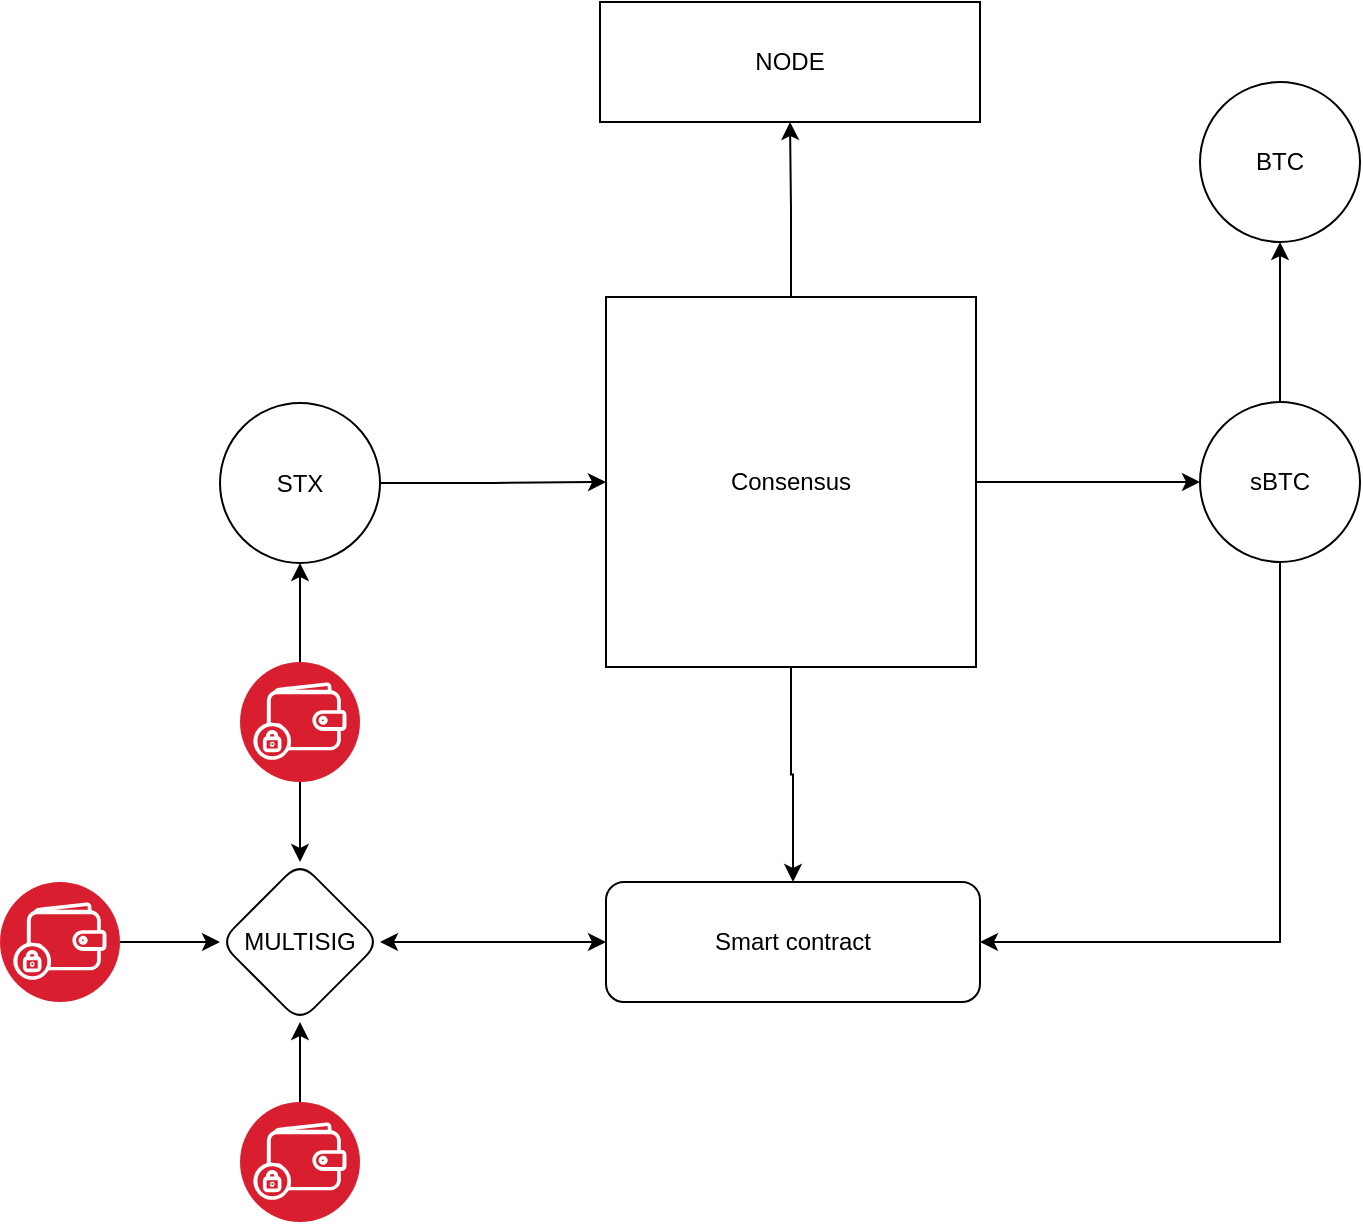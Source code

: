 <mxfile version="21.3.5" type="github">
  <diagram name="Page-1" id="F_eyK7_0Tx1WJTfc5wWX">
    <mxGraphModel dx="1222" dy="662" grid="1" gridSize="10" guides="1" tooltips="1" connect="1" arrows="1" fold="1" page="1" pageScale="1" pageWidth="850" pageHeight="1100" math="0" shadow="0">
      <root>
        <mxCell id="0" />
        <mxCell id="1" parent="0" />
        <mxCell id="YD7AhUyMG9HWZQiR-062-5" value="" style="edgeStyle=orthogonalEdgeStyle;rounded=0;orthogonalLoop=1;jettySize=auto;html=1;" edge="1" parent="1" source="YD7AhUyMG9HWZQiR-062-1" target="YD7AhUyMG9HWZQiR-062-3">
          <mxGeometry relative="1" as="geometry" />
        </mxCell>
        <mxCell id="YD7AhUyMG9HWZQiR-062-10" value="" style="edgeStyle=orthogonalEdgeStyle;rounded=0;orthogonalLoop=1;jettySize=auto;html=1;" edge="1" parent="1" source="YD7AhUyMG9HWZQiR-062-1" target="YD7AhUyMG9HWZQiR-062-8">
          <mxGeometry relative="1" as="geometry" />
        </mxCell>
        <mxCell id="YD7AhUyMG9HWZQiR-062-12" value="" style="edgeStyle=orthogonalEdgeStyle;rounded=0;orthogonalLoop=1;jettySize=auto;html=1;" edge="1" parent="1" source="YD7AhUyMG9HWZQiR-062-1" target="YD7AhUyMG9HWZQiR-062-11">
          <mxGeometry relative="1" as="geometry" />
        </mxCell>
        <mxCell id="YD7AhUyMG9HWZQiR-062-1" value="Consensus" style="whiteSpace=wrap;html=1;aspect=fixed;" vertex="1" parent="1">
          <mxGeometry x="333" y="177.5" width="185" height="185" as="geometry" />
        </mxCell>
        <mxCell id="YD7AhUyMG9HWZQiR-062-4" value="" style="edgeStyle=orthogonalEdgeStyle;rounded=0;orthogonalLoop=1;jettySize=auto;html=1;" edge="1" parent="1" source="YD7AhUyMG9HWZQiR-062-2" target="YD7AhUyMG9HWZQiR-062-1">
          <mxGeometry relative="1" as="geometry" />
        </mxCell>
        <mxCell id="YD7AhUyMG9HWZQiR-062-2" value="STX" style="ellipse;whiteSpace=wrap;html=1;aspect=fixed;" vertex="1" parent="1">
          <mxGeometry x="140" y="230.5" width="80" height="80" as="geometry" />
        </mxCell>
        <mxCell id="YD7AhUyMG9HWZQiR-062-7" value="" style="edgeStyle=orthogonalEdgeStyle;rounded=0;orthogonalLoop=1;jettySize=auto;html=1;" edge="1" parent="1" source="YD7AhUyMG9HWZQiR-062-3" target="YD7AhUyMG9HWZQiR-062-6">
          <mxGeometry relative="1" as="geometry" />
        </mxCell>
        <mxCell id="YD7AhUyMG9HWZQiR-062-9" style="edgeStyle=orthogonalEdgeStyle;rounded=0;orthogonalLoop=1;jettySize=auto;html=1;entryX=1;entryY=0.5;entryDx=0;entryDy=0;" edge="1" parent="1" source="YD7AhUyMG9HWZQiR-062-3" target="YD7AhUyMG9HWZQiR-062-8">
          <mxGeometry relative="1" as="geometry">
            <Array as="points">
              <mxPoint x="670" y="500" />
            </Array>
          </mxGeometry>
        </mxCell>
        <mxCell id="YD7AhUyMG9HWZQiR-062-3" value="sBTC" style="ellipse;whiteSpace=wrap;html=1;aspect=fixed;" vertex="1" parent="1">
          <mxGeometry x="630" y="230" width="80" height="80" as="geometry" />
        </mxCell>
        <mxCell id="YD7AhUyMG9HWZQiR-062-6" value="BTC" style="ellipse;whiteSpace=wrap;html=1;aspect=fixed;" vertex="1" parent="1">
          <mxGeometry x="630" y="70" width="80" height="80" as="geometry" />
        </mxCell>
        <mxCell id="YD7AhUyMG9HWZQiR-062-14" value="" style="edgeStyle=orthogonalEdgeStyle;rounded=0;orthogonalLoop=1;jettySize=auto;html=1;startArrow=classic;startFill=1;" edge="1" parent="1" source="YD7AhUyMG9HWZQiR-062-8" target="YD7AhUyMG9HWZQiR-062-13">
          <mxGeometry relative="1" as="geometry" />
        </mxCell>
        <mxCell id="YD7AhUyMG9HWZQiR-062-8" value="Smart contract" style="rounded=1;whiteSpace=wrap;html=1;" vertex="1" parent="1">
          <mxGeometry x="333" y="470" width="187" height="60" as="geometry" />
        </mxCell>
        <mxCell id="YD7AhUyMG9HWZQiR-062-11" value="NODE" style="whiteSpace=wrap;html=1;" vertex="1" parent="1">
          <mxGeometry x="330" y="30" width="190" height="60" as="geometry" />
        </mxCell>
        <mxCell id="YD7AhUyMG9HWZQiR-062-13" value="MULTISIG" style="rhombus;whiteSpace=wrap;html=1;rounded=1;" vertex="1" parent="1">
          <mxGeometry x="140" y="460" width="80" height="80" as="geometry" />
        </mxCell>
        <mxCell id="YD7AhUyMG9HWZQiR-062-18" value="" style="edgeStyle=orthogonalEdgeStyle;rounded=0;orthogonalLoop=1;jettySize=auto;html=1;" edge="1" parent="1" source="YD7AhUyMG9HWZQiR-062-15" target="YD7AhUyMG9HWZQiR-062-13">
          <mxGeometry relative="1" as="geometry" />
        </mxCell>
        <mxCell id="YD7AhUyMG9HWZQiR-062-21" value="" style="edgeStyle=orthogonalEdgeStyle;rounded=0;orthogonalLoop=1;jettySize=auto;html=1;" edge="1" parent="1" source="YD7AhUyMG9HWZQiR-062-15" target="YD7AhUyMG9HWZQiR-062-2">
          <mxGeometry relative="1" as="geometry" />
        </mxCell>
        <mxCell id="YD7AhUyMG9HWZQiR-062-15" value="" style="image;aspect=fixed;perimeter=ellipsePerimeter;html=1;align=center;shadow=0;dashed=0;fontColor=#4277BB;labelBackgroundColor=default;fontSize=12;spacingTop=3;image=img/lib/ibm/blockchain/wallet.svg;" vertex="1" parent="1">
          <mxGeometry x="150" y="360" width="60" height="60" as="geometry" />
        </mxCell>
        <mxCell id="YD7AhUyMG9HWZQiR-062-19" value="" style="edgeStyle=orthogonalEdgeStyle;rounded=0;orthogonalLoop=1;jettySize=auto;html=1;" edge="1" parent="1" source="YD7AhUyMG9HWZQiR-062-16" target="YD7AhUyMG9HWZQiR-062-13">
          <mxGeometry relative="1" as="geometry" />
        </mxCell>
        <mxCell id="YD7AhUyMG9HWZQiR-062-16" value="" style="image;aspect=fixed;perimeter=ellipsePerimeter;html=1;align=center;shadow=0;dashed=0;fontColor=#4277BB;labelBackgroundColor=default;fontSize=12;spacingTop=3;image=img/lib/ibm/blockchain/wallet.svg;" vertex="1" parent="1">
          <mxGeometry x="150" y="580" width="60" height="60" as="geometry" />
        </mxCell>
        <mxCell id="YD7AhUyMG9HWZQiR-062-20" value="" style="edgeStyle=orthogonalEdgeStyle;rounded=0;orthogonalLoop=1;jettySize=auto;html=1;" edge="1" parent="1" source="YD7AhUyMG9HWZQiR-062-17" target="YD7AhUyMG9HWZQiR-062-13">
          <mxGeometry relative="1" as="geometry" />
        </mxCell>
        <mxCell id="YD7AhUyMG9HWZQiR-062-17" value="" style="image;aspect=fixed;perimeter=ellipsePerimeter;html=1;align=center;shadow=0;dashed=0;fontColor=#4277BB;labelBackgroundColor=default;fontSize=12;spacingTop=3;image=img/lib/ibm/blockchain/wallet.svg;" vertex="1" parent="1">
          <mxGeometry x="30" y="470" width="60" height="60" as="geometry" />
        </mxCell>
      </root>
    </mxGraphModel>
  </diagram>
</mxfile>
